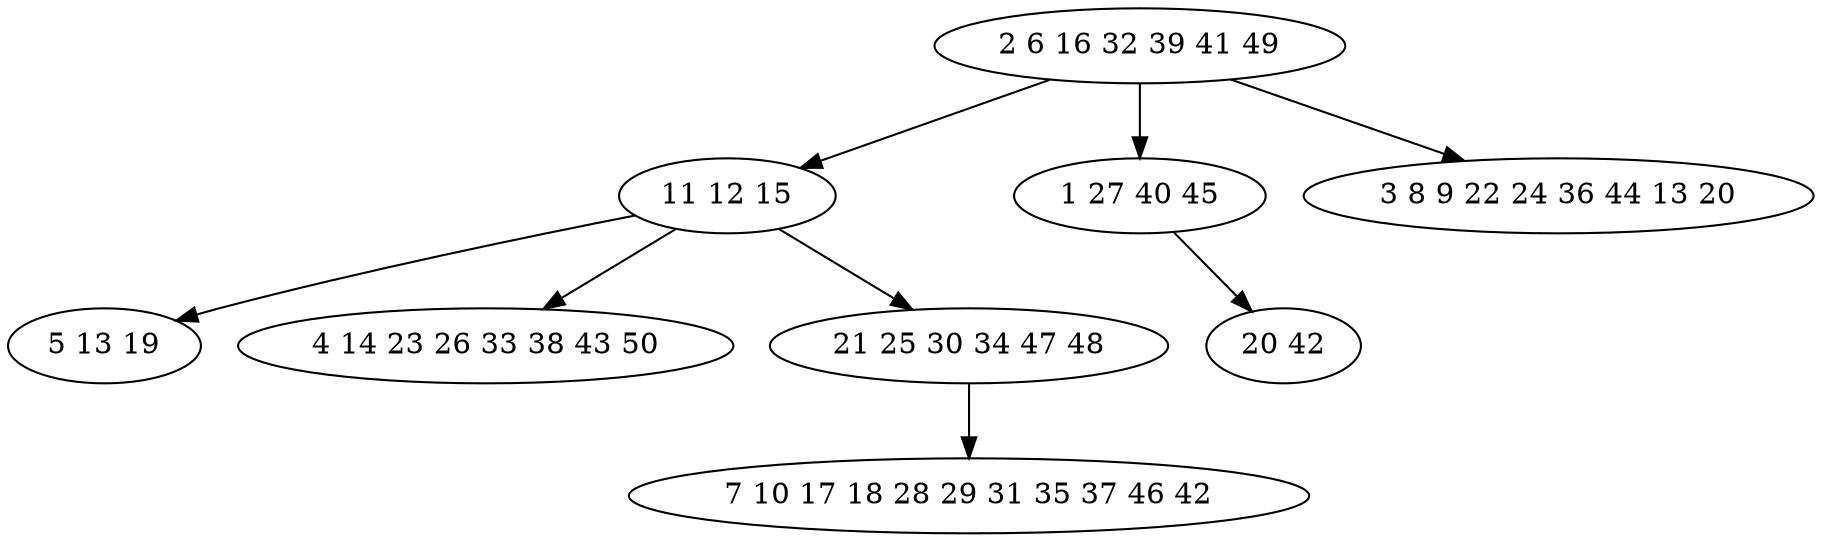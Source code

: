 digraph true_tree {
	"0" -> "1"
	"1" -> "2"
	"0" -> "3"
	"1" -> "4"
	"1" -> "5"
	"0" -> "6"
	"5" -> "7"
	"3" -> "8"
	"0" [label="2 6 16 32 39 41 49"];
	"1" [label="11 12 15"];
	"2" [label="5 13 19"];
	"3" [label="1 27 40 45"];
	"4" [label="4 14 23 26 33 38 43 50"];
	"5" [label="21 25 30 34 47 48"];
	"6" [label="3 8 9 22 24 36 44 13 20"];
	"7" [label="7 10 17 18 28 29 31 35 37 46 42"];
	"8" [label="20 42"];
}
